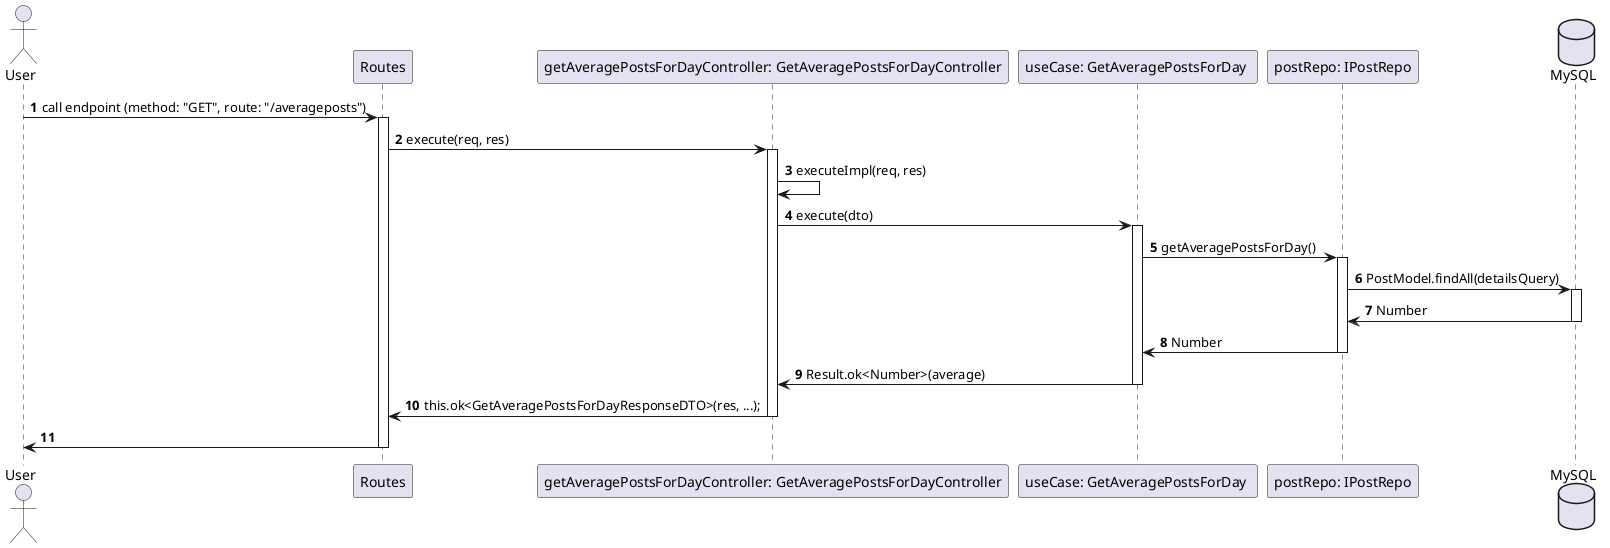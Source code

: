 @startuml SD-AveragePosts
autonumber 

actor User
participant Routes
participant "getAveragePostsForDayController: GetAveragePostsForDayController" as GetAveragePostsForDayController
participant "useCase: GetAveragePostsForDay " as GetAveragePostsForDayUseCase
participant "postRepo: IPostRepo" as IPostRepo
database MySQL as database

User -> Routes: call endpoint (method: "GET", route: "/averageposts")
    activate Routes
    Routes -> GetAveragePostsForDayController: execute(req, res) 
    activate GetAveragePostsForDayController
        GetAveragePostsForDayController -> GetAveragePostsForDayController: executeImpl(req, res)
        GetAveragePostsForDayController -> GetAveragePostsForDayUseCase: execute(dto)
        activate GetAveragePostsForDayUseCase
             GetAveragePostsForDayUseCase-> IPostRepo: getAveragePostsForDay()
            activate IPostRepo
                IPostRepo -> database: PostModel.findAll(detailsQuery)
                activate database
                    database -> IPostRepo: Number
                deactivate database
                IPostRepo -> GetAveragePostsForDayUseCase: Number 
            deactivate IPostRepo

            GetAveragePostsForDayUseCase -> GetAveragePostsForDayController:  Result.ok<Number>(average)
            deactivate GetAveragePostsForDayUseCase

        GetAveragePostsForDayController -> Routes:  this.ok<GetAveragePostsForDayResponseDTO>(res, ...);
        deactivate GetAveragePostsForDayController
        Routes -> User
    deactivate Routes
@enduml


